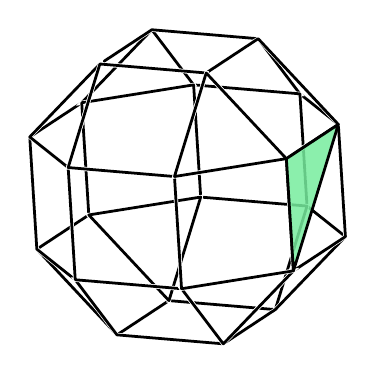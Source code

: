 % polymake for julian
% Fri Jul  6 09:28:16 2018
% unnamed

\begin{tikzpicture}[x  = {(0.9cm,-0.076cm)},
                    y  = {(-0.06cm,0.95cm)},
                    z  = {(-0.44cm,-0.29cm)},
                    scale = .75,
                    color = {lightgray}]


  % DEF POINTS
  \coordinate (v0_unnamed__1) at (2.414, 1, 1);
  \coordinate (v1_unnamed__1) at (1, 2.414, 1);
  \coordinate (v2_unnamed__1) at (2.414, 1, -1);
  \coordinate (v3_unnamed__1) at (1, 1, 2.414);
  \coordinate (v4_unnamed__1) at (1, 2.414, -1);
  \coordinate (v5_unnamed__1) at (2.414, -1, 1);
  \coordinate (v6_unnamed__1) at (1, 1, -2.414);
  \coordinate (v7_unnamed__1) at (1, -1, 2.414);
  \coordinate (v8_unnamed__1) at (-1, 2.414, 1);
  \coordinate (v9_unnamed__1) at (2.414, -1, -1);
  \coordinate (v10_unnamed__1) at (1, -2.414, 1);
  \coordinate (v11_unnamed__1) at (-1, 1, 2.414);
  \coordinate (v12_unnamed__1) at (1, -1, -2.414);
  \coordinate (v13_unnamed__1) at (-1, 2.414, -1);
  \coordinate (v14_unnamed__1) at (-2.414, 1, 1);
  \coordinate (v15_unnamed__1) at (1, -2.414, -1);
  \coordinate (v16_unnamed__1) at (-1, 1, -2.414);
  \coordinate (v17_unnamed__1) at (-1, -1, 2.414);
  \coordinate (v18_unnamed__1) at (-2.414, 1, -1);
  \coordinate (v19_unnamed__1) at (-1, -2.414, 1);
  \coordinate (v20_unnamed__1) at (-1, -1, -2.414);
  \coordinate (v21_unnamed__1) at (-2.414, -1, 1);
  \coordinate (v22_unnamed__1) at (-1, -2.414, -1);
  \coordinate (v23_unnamed__1) at (-2.414, -1, -1);


  % EDGES STYLE
  \definecolor{edgecolor_unnamed__1}{rgb}{ 0,0,0 }
  \tikzstyle{facestyle_unnamed__1} = [fill=none, fill opacity=0.85, preaction={draw=white, line cap=round, line width=1.5 pt}, draw=edgecolor_unnamed__1, line width=1 pt, line cap=round, line join=round]


  % FACES and EDGES and POINTS in the right order
  \draw[facestyle_unnamed__1] (v2_unnamed__1) -- (v6_unnamed__1) -- (v4_unnamed__1) -- (v2_unnamed__1) -- cycle;
  \draw[facestyle_unnamed__1] (v18_unnamed__1) -- (v14_unnamed__1) -- (v8_unnamed__1) -- (v13_unnamed__1) -- (v18_unnamed__1) -- cycle;
  \draw[facestyle_unnamed__1] (v15_unnamed__1) -- (v10_unnamed__1) -- (v19_unnamed__1) -- (v22_unnamed__1) -- (v15_unnamed__1) -- cycle;
  \draw[facestyle_unnamed__1] (v2_unnamed__1) -- (v9_unnamed__1) -- (v12_unnamed__1) -- (v6_unnamed__1) -- (v2_unnamed__1) -- cycle;
  \draw[facestyle_unnamed__1] (v18_unnamed__1) -- (v23_unnamed__1) -- (v21_unnamed__1) -- (v14_unnamed__1) -- (v18_unnamed__1) -- cycle;
  \draw[facestyle_unnamed__1] (v6_unnamed__1) -- (v16_unnamed__1) -- (v13_unnamed__1) -- (v4_unnamed__1) -- (v6_unnamed__1) -- cycle;
  \draw[facestyle_unnamed__1] (v12_unnamed__1) -- (v9_unnamed__1) -- (v15_unnamed__1) -- (v12_unnamed__1) -- cycle;
  \draw[facestyle_unnamed__1] (v22_unnamed__1) -- (v19_unnamed__1) -- (v21_unnamed__1) -- (v23_unnamed__1) -- (v22_unnamed__1) -- cycle;
  \draw[facestyle_unnamed__1] (v6_unnamed__1) -- (v12_unnamed__1) -- (v20_unnamed__1) -- (v16_unnamed__1) -- (v6_unnamed__1) -- cycle;


  %POINTS


  %FACETS
  \draw[facestyle_unnamed__1] (v16_unnamed__1) -- (v18_unnamed__1) -- (v13_unnamed__1) -- (v16_unnamed__1) -- cycle;
  \draw[facestyle_unnamed__1] (v12_unnamed__1) -- (v15_unnamed__1) -- (v22_unnamed__1) -- (v20_unnamed__1) -- (v12_unnamed__1) -- cycle;


  %POINTS


  %FACETS
  \draw[facestyle_unnamed__1] (v16_unnamed__1) -- (v20_unnamed__1) -- (v23_unnamed__1) -- (v18_unnamed__1) -- (v16_unnamed__1) -- cycle;


  %POINTS


  %FACETS
  \draw[facestyle_unnamed__1] (v20_unnamed__1) -- (v22_unnamed__1) -- (v23_unnamed__1) -- (v20_unnamed__1) -- cycle;


  %POINTS


  %FACETS
  \draw[facestyle_unnamed__1] (v19_unnamed__1) -- (v17_unnamed__1) -- (v21_unnamed__1) -- (v19_unnamed__1) -- cycle;
  \draw[facestyle_unnamed__1] (v15_unnamed__1) -- (v9_unnamed__1) -- (v5_unnamed__1) -- (v10_unnamed__1) -- (v15_unnamed__1) -- cycle;


  %POINTS


  %FACETS
  \draw[facestyle_unnamed__1] (v4_unnamed__1) -- (v13_unnamed__1) -- (v8_unnamed__1) -- (v1_unnamed__1) -- (v4_unnamed__1) -- cycle;


  %POINTS


  %FACETS
  \draw[facestyle_unnamed__1] (v14_unnamed__1) -- (v21_unnamed__1) -- (v17_unnamed__1) -- (v11_unnamed__1) -- (v14_unnamed__1) -- cycle;


  %POINTS


  %FACETS
  \draw[facestyle_unnamed__1] (v5_unnamed__1) -- (v9_unnamed__1) -- (v2_unnamed__1) -- (v0_unnamed__1) -- (v5_unnamed__1) -- cycle;


  %POINTS


  %FACETS
  \draw[facestyle_unnamed__1] (v10_unnamed__1) -- (v7_unnamed__1) -- (v17_unnamed__1) -- (v19_unnamed__1) -- (v10_unnamed__1) -- cycle;


  %POINTS


  %FACETS
  \draw[facestyle_unnamed__1] (v14_unnamed__1) -- (v11_unnamed__1) -- (v8_unnamed__1) -- (v14_unnamed__1) -- cycle;


  %POINTS


  %FACETS
  \draw[facestyle_unnamed__1] (v2_unnamed__1) -- (v4_unnamed__1) -- (v1_unnamed__1) -- (v0_unnamed__1) -- (v2_unnamed__1) -- cycle;


  %POINTS


  %FACETS
  \draw[facestyle_unnamed__1] (v7_unnamed__1) -- (v3_unnamed__1) -- (v11_unnamed__1) -- (v17_unnamed__1) -- (v7_unnamed__1) -- cycle;


  %POINTS


  %FACETS
  \draw[facestyle_unnamed__1] (v10_unnamed__1) -- (v5_unnamed__1) -- (v7_unnamed__1) -- (v10_unnamed__1) -- cycle;


  %POINTS


  %FACETS
  \draw[facestyle_unnamed__1] (v1_unnamed__1) -- (v8_unnamed__1) -- (v11_unnamed__1) -- (v3_unnamed__1) -- (v1_unnamed__1) -- cycle;


  %POINTS


  %FACETS
  \draw[facestyle_unnamed__1] (v5_unnamed__1) -- (v0_unnamed__1) -- (v3_unnamed__1) -- (v7_unnamed__1) -- (v5_unnamed__1) -- cycle;


  %POINTS


  %FACETS
  \draw[facestyle_unnamed__1] (v0_unnamed__1) -- (v1_unnamed__1) -- (v3_unnamed__1) -- (v0_unnamed__1) -- cycle;


  %POINTS


  %FACETS

  % DEF POINTS
  \coordinate (v0_unnamed__2) at (2.414, 1, 1);
  \coordinate (v1_unnamed__2) at (2.414, 1, -1);
  \coordinate (v2_unnamed__2) at (2.414, -1, 1);


  % EDGES STYLE
  \definecolor{edgecolor_unnamed__2}{rgb}{ 0,0,0 }

  % FACES STYLE
  \definecolor{facetcolor_unnamed__2}{rgb}{ 0.467,0.925,0.62 }

  \tikzstyle{facestyle_unnamed__2} = [fill=facetcolor_unnamed__2, fill opacity=0.85, draw=edgecolor_unnamed__2, line width=1 pt, line cap=round, line join=round]


  % FACES and EDGES and POINTS in the right order
  \draw[facestyle_unnamed__2] (v0_unnamed__2) -- (v2_unnamed__2) -- (v1_unnamed__2) -- (v0_unnamed__2) -- cycle;


  %POINTS


  %FACETS

\end{tikzpicture}
